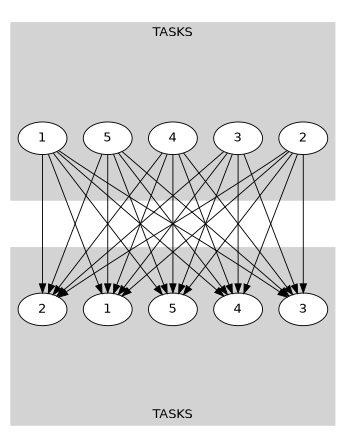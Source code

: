 digraph cumulative_init {
  ratio=fill;
  size="2.3,3";
  subgraph "cluster1" {node [style=filled,fillcolor=white]; style=filled;color=lightgrey; fontsize=14; fontname=Helvetica; label="TASKS"; 1;2;3;4;5;}
  subgraph "cluster2" {node [style=filled,fillcolor=white]; style=filled;color=lightgrey; fontsize=14; fontname=Helvetica; labelloc=b; label="TASKS"; 6;7;8;9;10;}
  fontsize=16;
  fontname=Helvetica;
  1 -> 6;
  1 -> 7;
  1 -> 8;
  1 -> 9;
  1 -> 10;
  2 -> 6;
  2 -> 7;
  2 -> 8;
  2 -> 9;
  2 -> 10;
  3 -> 6;
  3 -> 7;
  3 -> 8;
  3 -> 9;
  3 -> 10;
  4 -> 6;
  4 -> 7;
  4 -> 8;
  4 -> 9;
  4 -> 10;
  5 -> 6;
  5 -> 7;
  5 -> 8;
  5 -> 9;
  5 -> 10;
  1 [fontname=Helvetica,label="1"];
  2 [fontname=Helvetica,label="2"];
  3 [fontname=Helvetica,label="3"];
  4 [fontname=Helvetica,label="4"];
  5 [fontname=Helvetica,label="5"];
  6 [fontname=Helvetica,label="1"];
  7 [fontname=Helvetica,label="2"];
  8 [fontname=Helvetica,label="3"];
  9 [fontname=Helvetica,label="4"];
  10 [fontname=Helvetica,label="5"];
}
